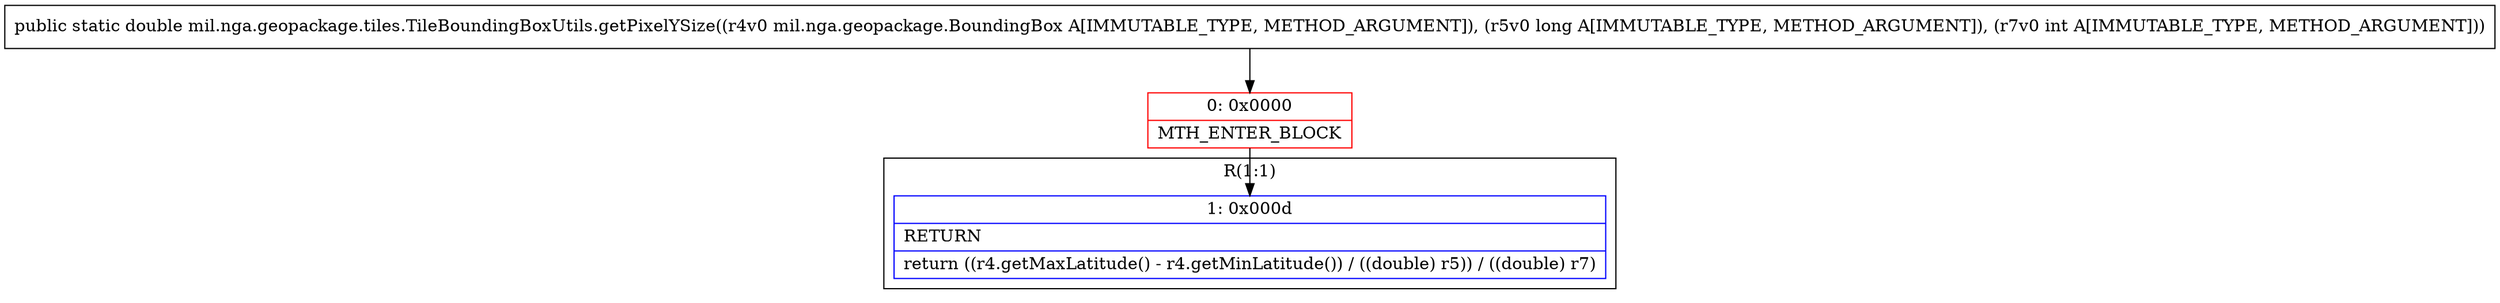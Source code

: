 digraph "CFG formil.nga.geopackage.tiles.TileBoundingBoxUtils.getPixelYSize(Lmil\/nga\/geopackage\/BoundingBox;JI)D" {
subgraph cluster_Region_1792966570 {
label = "R(1:1)";
node [shape=record,color=blue];
Node_1 [shape=record,label="{1\:\ 0x000d|RETURN\l|return ((r4.getMaxLatitude() \- r4.getMinLatitude()) \/ ((double) r5)) \/ ((double) r7)\l}"];
}
Node_0 [shape=record,color=red,label="{0\:\ 0x0000|MTH_ENTER_BLOCK\l}"];
MethodNode[shape=record,label="{public static double mil.nga.geopackage.tiles.TileBoundingBoxUtils.getPixelYSize((r4v0 mil.nga.geopackage.BoundingBox A[IMMUTABLE_TYPE, METHOD_ARGUMENT]), (r5v0 long A[IMMUTABLE_TYPE, METHOD_ARGUMENT]), (r7v0 int A[IMMUTABLE_TYPE, METHOD_ARGUMENT])) }"];
MethodNode -> Node_0;
Node_0 -> Node_1;
}

